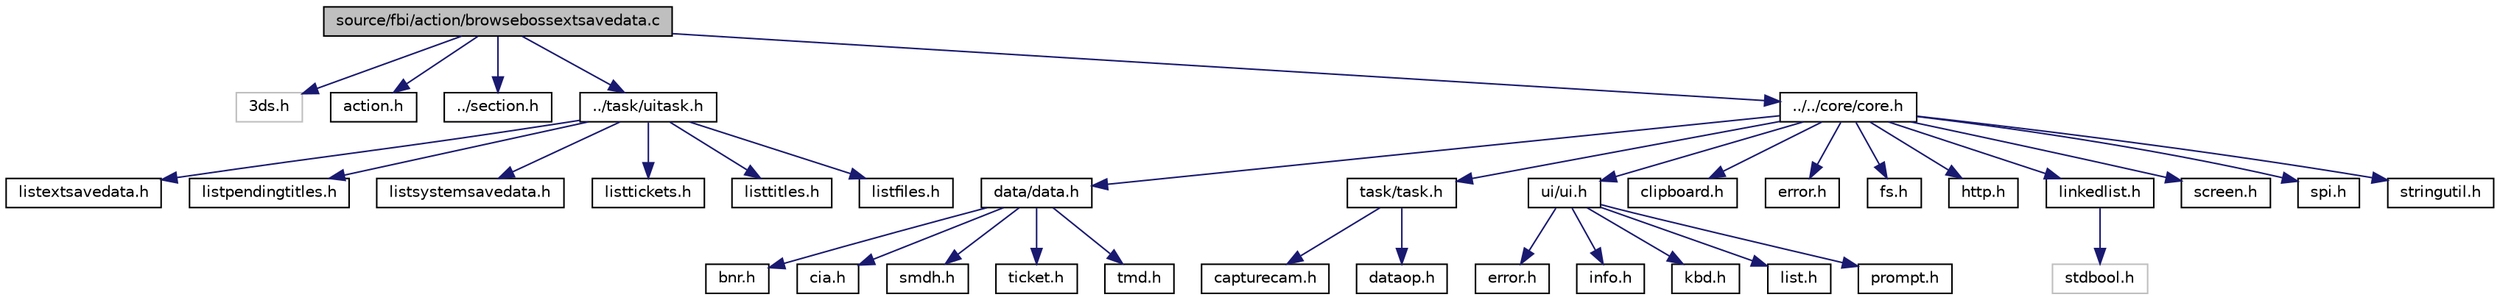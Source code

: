 digraph "source/fbi/action/browsebossextsavedata.c"
{
  edge [fontname="Helvetica",fontsize="10",labelfontname="Helvetica",labelfontsize="10"];
  node [fontname="Helvetica",fontsize="10",shape=record];
  Node1 [label="source/fbi/action/browsebossextsavedata.c",height=0.2,width=0.4,color="black", fillcolor="grey75", style="filled" fontcolor="black"];
  Node1 -> Node2 [color="midnightblue",fontsize="10",style="solid",fontname="Helvetica"];
  Node2 [label="3ds.h",height=0.2,width=0.4,color="grey75", fillcolor="white", style="filled"];
  Node1 -> Node3 [color="midnightblue",fontsize="10",style="solid",fontname="Helvetica"];
  Node3 [label="action.h",height=0.2,width=0.4,color="black", fillcolor="white", style="filled",URL="$action_8h.html"];
  Node1 -> Node4 [color="midnightblue",fontsize="10",style="solid",fontname="Helvetica"];
  Node4 [label="../section.h",height=0.2,width=0.4,color="black", fillcolor="white", style="filled",URL="$section_8h.html"];
  Node1 -> Node5 [color="midnightblue",fontsize="10",style="solid",fontname="Helvetica"];
  Node5 [label="../task/uitask.h",height=0.2,width=0.4,color="black", fillcolor="white", style="filled",URL="$uitask_8h.html"];
  Node5 -> Node6 [color="midnightblue",fontsize="10",style="solid",fontname="Helvetica"];
  Node6 [label="listextsavedata.h",height=0.2,width=0.4,color="black", fillcolor="white", style="filled",URL="$listextsavedata_8h.html"];
  Node5 -> Node7 [color="midnightblue",fontsize="10",style="solid",fontname="Helvetica"];
  Node7 [label="listpendingtitles.h",height=0.2,width=0.4,color="black", fillcolor="white", style="filled",URL="$listpendingtitles_8h.html"];
  Node5 -> Node8 [color="midnightblue",fontsize="10",style="solid",fontname="Helvetica"];
  Node8 [label="listsystemsavedata.h",height=0.2,width=0.4,color="black", fillcolor="white", style="filled",URL="$listsystemsavedata_8h.html"];
  Node5 -> Node9 [color="midnightblue",fontsize="10",style="solid",fontname="Helvetica"];
  Node9 [label="listtickets.h",height=0.2,width=0.4,color="black", fillcolor="white", style="filled",URL="$listtickets_8h.html"];
  Node5 -> Node10 [color="midnightblue",fontsize="10",style="solid",fontname="Helvetica"];
  Node10 [label="listtitles.h",height=0.2,width=0.4,color="black", fillcolor="white", style="filled",URL="$listtitles_8h.html"];
  Node5 -> Node11 [color="midnightblue",fontsize="10",style="solid",fontname="Helvetica"];
  Node11 [label="listfiles.h",height=0.2,width=0.4,color="black", fillcolor="white", style="filled",URL="$listfiles_8h.html"];
  Node1 -> Node12 [color="midnightblue",fontsize="10",style="solid",fontname="Helvetica"];
  Node12 [label="../../core/core.h",height=0.2,width=0.4,color="black", fillcolor="white", style="filled",URL="$core_8h.html"];
  Node12 -> Node13 [color="midnightblue",fontsize="10",style="solid",fontname="Helvetica"];
  Node13 [label="data/data.h",height=0.2,width=0.4,color="black", fillcolor="white", style="filled",URL="$data_8h.html"];
  Node13 -> Node14 [color="midnightblue",fontsize="10",style="solid",fontname="Helvetica"];
  Node14 [label="bnr.h",height=0.2,width=0.4,color="black", fillcolor="white", style="filled",URL="$bnr_8h.html"];
  Node13 -> Node15 [color="midnightblue",fontsize="10",style="solid",fontname="Helvetica"];
  Node15 [label="cia.h",height=0.2,width=0.4,color="black", fillcolor="white", style="filled",URL="$cia_8h.html"];
  Node13 -> Node16 [color="midnightblue",fontsize="10",style="solid",fontname="Helvetica"];
  Node16 [label="smdh.h",height=0.2,width=0.4,color="black", fillcolor="white", style="filled",URL="$smdh_8h.html"];
  Node13 -> Node17 [color="midnightblue",fontsize="10",style="solid",fontname="Helvetica"];
  Node17 [label="ticket.h",height=0.2,width=0.4,color="black", fillcolor="white", style="filled",URL="$ticket_8h.html"];
  Node13 -> Node18 [color="midnightblue",fontsize="10",style="solid",fontname="Helvetica"];
  Node18 [label="tmd.h",height=0.2,width=0.4,color="black", fillcolor="white", style="filled",URL="$tmd_8h.html"];
  Node12 -> Node19 [color="midnightblue",fontsize="10",style="solid",fontname="Helvetica"];
  Node19 [label="task/task.h",height=0.2,width=0.4,color="black", fillcolor="white", style="filled",URL="$task_8h.html"];
  Node19 -> Node20 [color="midnightblue",fontsize="10",style="solid",fontname="Helvetica"];
  Node20 [label="capturecam.h",height=0.2,width=0.4,color="black", fillcolor="white", style="filled",URL="$capturecam_8h.html"];
  Node19 -> Node21 [color="midnightblue",fontsize="10",style="solid",fontname="Helvetica"];
  Node21 [label="dataop.h",height=0.2,width=0.4,color="black", fillcolor="white", style="filled",URL="$dataop_8h.html"];
  Node12 -> Node22 [color="midnightblue",fontsize="10",style="solid",fontname="Helvetica"];
  Node22 [label="ui/ui.h",height=0.2,width=0.4,color="black", fillcolor="white", style="filled",URL="$ui_8h.html"];
  Node22 -> Node23 [color="midnightblue",fontsize="10",style="solid",fontname="Helvetica"];
  Node23 [label="error.h",height=0.2,width=0.4,color="black", fillcolor="white", style="filled",URL="$ui_2error_8h.html"];
  Node22 -> Node24 [color="midnightblue",fontsize="10",style="solid",fontname="Helvetica"];
  Node24 [label="info.h",height=0.2,width=0.4,color="black", fillcolor="white", style="filled",URL="$info_8h.html"];
  Node22 -> Node25 [color="midnightblue",fontsize="10",style="solid",fontname="Helvetica"];
  Node25 [label="kbd.h",height=0.2,width=0.4,color="black", fillcolor="white", style="filled",URL="$kbd_8h.html"];
  Node22 -> Node26 [color="midnightblue",fontsize="10",style="solid",fontname="Helvetica"];
  Node26 [label="list.h",height=0.2,width=0.4,color="black", fillcolor="white", style="filled",URL="$list_8h.html"];
  Node22 -> Node27 [color="midnightblue",fontsize="10",style="solid",fontname="Helvetica"];
  Node27 [label="prompt.h",height=0.2,width=0.4,color="black", fillcolor="white", style="filled",URL="$prompt_8h.html"];
  Node12 -> Node28 [color="midnightblue",fontsize="10",style="solid",fontname="Helvetica"];
  Node28 [label="clipboard.h",height=0.2,width=0.4,color="black", fillcolor="white", style="filled",URL="$clipboard_8h.html"];
  Node12 -> Node29 [color="midnightblue",fontsize="10",style="solid",fontname="Helvetica"];
  Node29 [label="error.h",height=0.2,width=0.4,color="black", fillcolor="white", style="filled",URL="$error_8h.html"];
  Node12 -> Node30 [color="midnightblue",fontsize="10",style="solid",fontname="Helvetica"];
  Node30 [label="fs.h",height=0.2,width=0.4,color="black", fillcolor="white", style="filled",URL="$fs_8h.html"];
  Node12 -> Node31 [color="midnightblue",fontsize="10",style="solid",fontname="Helvetica"];
  Node31 [label="http.h",height=0.2,width=0.4,color="black", fillcolor="white", style="filled",URL="$http_8h.html"];
  Node12 -> Node32 [color="midnightblue",fontsize="10",style="solid",fontname="Helvetica"];
  Node32 [label="linkedlist.h",height=0.2,width=0.4,color="black", fillcolor="white", style="filled",URL="$linkedlist_8h.html"];
  Node32 -> Node33 [color="midnightblue",fontsize="10",style="solid",fontname="Helvetica"];
  Node33 [label="stdbool.h",height=0.2,width=0.4,color="grey75", fillcolor="white", style="filled"];
  Node12 -> Node34 [color="midnightblue",fontsize="10",style="solid",fontname="Helvetica"];
  Node34 [label="screen.h",height=0.2,width=0.4,color="black", fillcolor="white", style="filled",URL="$screen_8h.html"];
  Node12 -> Node35 [color="midnightblue",fontsize="10",style="solid",fontname="Helvetica"];
  Node35 [label="spi.h",height=0.2,width=0.4,color="black", fillcolor="white", style="filled",URL="$spi_8h.html"];
  Node12 -> Node36 [color="midnightblue",fontsize="10",style="solid",fontname="Helvetica"];
  Node36 [label="stringutil.h",height=0.2,width=0.4,color="black", fillcolor="white", style="filled",URL="$stringutil_8h.html"];
}
